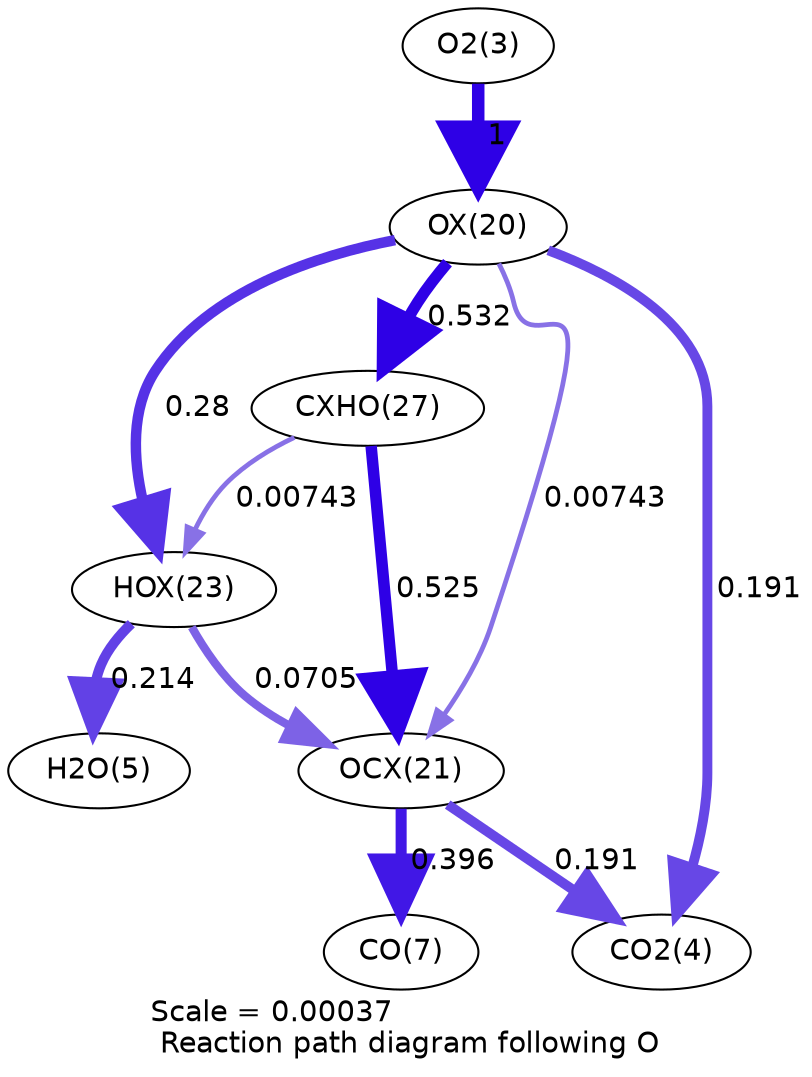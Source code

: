 digraph reaction_paths {
center=1;
s5 -> s23[fontname="Helvetica", penwidth=6, arrowsize=3, color="0.7, 1.5, 0.9"
, label=" 1"];
s23 -> s26[fontname="Helvetica", penwidth=5.04, arrowsize=2.52, color="0.7, 0.78, 0.9"
, label=" 0.28"];
s23 -> s30[fontname="Helvetica", penwidth=5.52, arrowsize=2.76, color="0.7, 1.03, 0.9"
, label=" 0.532"];
s23 -> s24[fontname="Helvetica", penwidth=2.3, arrowsize=1.15, color="0.7, 0.507, 0.9"
, label=" 0.00743"];
s23 -> s6[fontname="Helvetica", penwidth=4.75, arrowsize=2.37, color="0.7, 0.691, 0.9"
, label=" 0.191"];
s26 -> s7[fontname="Helvetica", penwidth=4.84, arrowsize=2.42, color="0.7, 0.714, 0.9"
, label=" 0.214"];
s30 -> s26[fontname="Helvetica", penwidth=2.3, arrowsize=1.15, color="0.7, 0.507, 0.9"
, label=" 0.00743"];
s26 -> s24[fontname="Helvetica", penwidth=4, arrowsize=2, color="0.7, 0.571, 0.9"
, label=" 0.0705"];
s30 -> s24[fontname="Helvetica", penwidth=5.51, arrowsize=2.76, color="0.7, 1.02, 0.9"
, label=" 0.525"];
s24 -> s9[fontname="Helvetica", penwidth=5.3, arrowsize=2.65, color="0.7, 0.896, 0.9"
, label=" 0.396"];
s24 -> s6[fontname="Helvetica", penwidth=4.75, arrowsize=2.37, color="0.7, 0.691, 0.9"
, label=" 0.191"];
s5 [ fontname="Helvetica", label="O2(3)"];
s6 [ fontname="Helvetica", label="CO2(4)"];
s7 [ fontname="Helvetica", label="H2O(5)"];
s9 [ fontname="Helvetica", label="CO(7)"];
s23 [ fontname="Helvetica", label="OX(20)"];
s24 [ fontname="Helvetica", label="OCX(21)"];
s26 [ fontname="Helvetica", label="HOX(23)"];
s30 [ fontname="Helvetica", label="CXHO(27)"];
 label = "Scale = 0.00037\l Reaction path diagram following O";
 fontname = "Helvetica";
}
